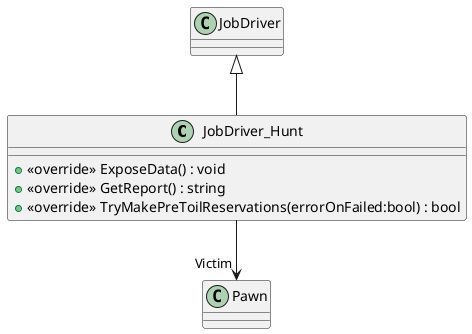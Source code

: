 @startuml
class JobDriver_Hunt {
    + <<override>> ExposeData() : void
    + <<override>> GetReport() : string
    + <<override>> TryMakePreToilReservations(errorOnFailed:bool) : bool
}
JobDriver <|-- JobDriver_Hunt
JobDriver_Hunt --> "Victim" Pawn
@enduml
